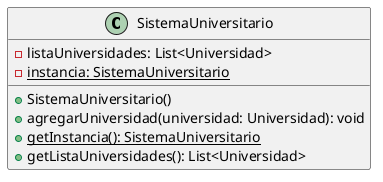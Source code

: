 @startuml
class SistemaUniversitario {
    - listaUniversidades: List<Universidad>
    - {static} instancia: SistemaUniversitario

    + SistemaUniversitario()
    + agregarUniversidad(universidad: Universidad): void
    + {static} getInstancia(): SistemaUniversitario
    + getListaUniversidades(): List<Universidad>
}
@enduml

